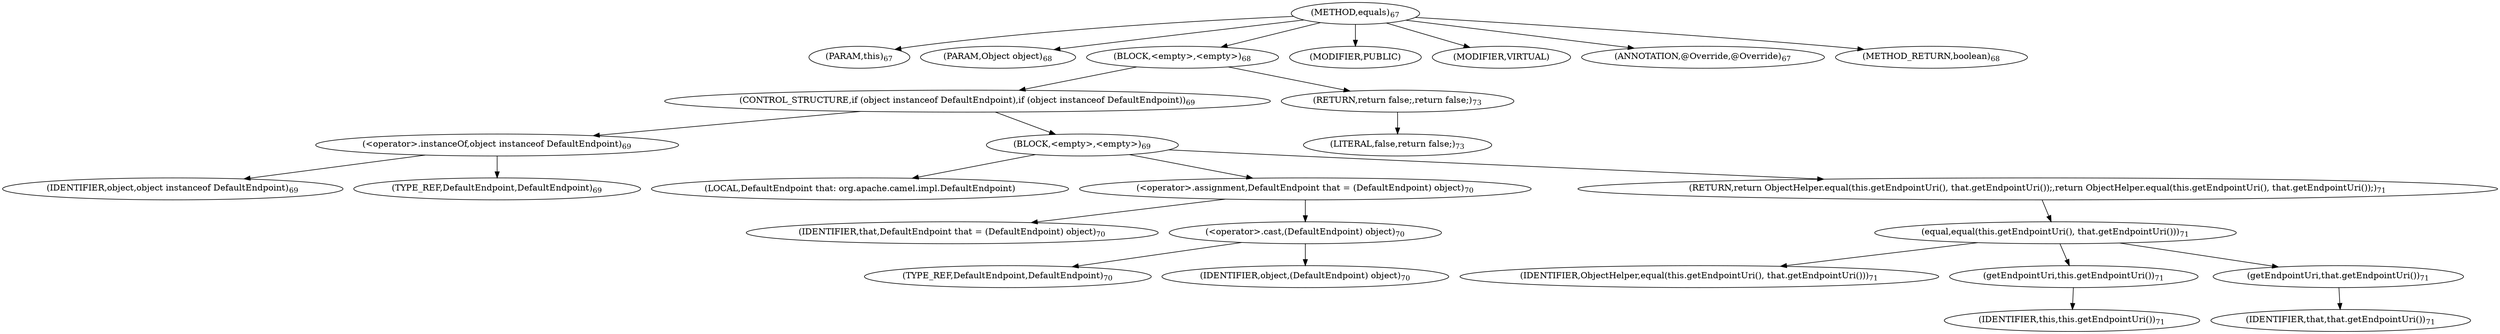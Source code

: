 digraph "equals" {  
"159" [label = <(METHOD,equals)<SUB>67</SUB>> ]
"14" [label = <(PARAM,this)<SUB>67</SUB>> ]
"160" [label = <(PARAM,Object object)<SUB>68</SUB>> ]
"161" [label = <(BLOCK,&lt;empty&gt;,&lt;empty&gt;)<SUB>68</SUB>> ]
"162" [label = <(CONTROL_STRUCTURE,if (object instanceof DefaultEndpoint),if (object instanceof DefaultEndpoint))<SUB>69</SUB>> ]
"163" [label = <(&lt;operator&gt;.instanceOf,object instanceof DefaultEndpoint)<SUB>69</SUB>> ]
"164" [label = <(IDENTIFIER,object,object instanceof DefaultEndpoint)<SUB>69</SUB>> ]
"165" [label = <(TYPE_REF,DefaultEndpoint,DefaultEndpoint)<SUB>69</SUB>> ]
"166" [label = <(BLOCK,&lt;empty&gt;,&lt;empty&gt;)<SUB>69</SUB>> ]
"167" [label = <(LOCAL,DefaultEndpoint that: org.apache.camel.impl.DefaultEndpoint)> ]
"168" [label = <(&lt;operator&gt;.assignment,DefaultEndpoint that = (DefaultEndpoint) object)<SUB>70</SUB>> ]
"169" [label = <(IDENTIFIER,that,DefaultEndpoint that = (DefaultEndpoint) object)<SUB>70</SUB>> ]
"170" [label = <(&lt;operator&gt;.cast,(DefaultEndpoint) object)<SUB>70</SUB>> ]
"171" [label = <(TYPE_REF,DefaultEndpoint,DefaultEndpoint)<SUB>70</SUB>> ]
"172" [label = <(IDENTIFIER,object,(DefaultEndpoint) object)<SUB>70</SUB>> ]
"173" [label = <(RETURN,return ObjectHelper.equal(this.getEndpointUri(), that.getEndpointUri());,return ObjectHelper.equal(this.getEndpointUri(), that.getEndpointUri());)<SUB>71</SUB>> ]
"174" [label = <(equal,equal(this.getEndpointUri(), that.getEndpointUri()))<SUB>71</SUB>> ]
"175" [label = <(IDENTIFIER,ObjectHelper,equal(this.getEndpointUri(), that.getEndpointUri()))<SUB>71</SUB>> ]
"176" [label = <(getEndpointUri,this.getEndpointUri())<SUB>71</SUB>> ]
"13" [label = <(IDENTIFIER,this,this.getEndpointUri())<SUB>71</SUB>> ]
"177" [label = <(getEndpointUri,that.getEndpointUri())<SUB>71</SUB>> ]
"178" [label = <(IDENTIFIER,that,that.getEndpointUri())<SUB>71</SUB>> ]
"179" [label = <(RETURN,return false;,return false;)<SUB>73</SUB>> ]
"180" [label = <(LITERAL,false,return false;)<SUB>73</SUB>> ]
"181" [label = <(MODIFIER,PUBLIC)> ]
"182" [label = <(MODIFIER,VIRTUAL)> ]
"183" [label = <(ANNOTATION,@Override,@Override)<SUB>67</SUB>> ]
"184" [label = <(METHOD_RETURN,boolean)<SUB>68</SUB>> ]
  "159" -> "14" 
  "159" -> "160" 
  "159" -> "161" 
  "159" -> "181" 
  "159" -> "182" 
  "159" -> "183" 
  "159" -> "184" 
  "161" -> "162" 
  "161" -> "179" 
  "162" -> "163" 
  "162" -> "166" 
  "163" -> "164" 
  "163" -> "165" 
  "166" -> "167" 
  "166" -> "168" 
  "166" -> "173" 
  "168" -> "169" 
  "168" -> "170" 
  "170" -> "171" 
  "170" -> "172" 
  "173" -> "174" 
  "174" -> "175" 
  "174" -> "176" 
  "174" -> "177" 
  "176" -> "13" 
  "177" -> "178" 
  "179" -> "180" 
}
